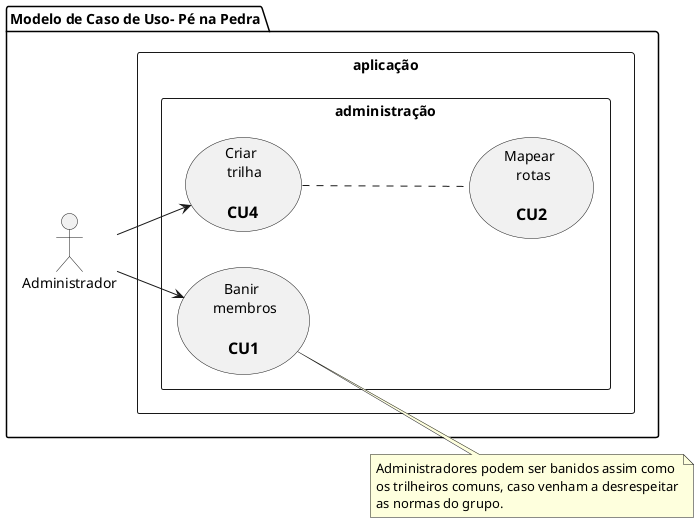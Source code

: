 @startuml pe_na_pedra_usecase_2
  left to right direction
  
  package "Modelo de Caso de Uso- Pé na Pedra" {
    
    :Administrador: as adm
    
    rectangle aplicação {
      rectangle administração {
        usecase uc1 as "Banir \n membros\n 
          == CU1"
        usecase uc2 as "Mapear \n rotas\n 
          == CU2"
        usecase uc4 as "Criar \n trilha\n 
          == CU4"
      }
    }
  } 

  note right of uc1
    Administradores podem ser banidos assim como
    os trilheiros comuns, caso venham a desrespeitar
    as normas do grupo.
  end note

  adm --> uc1
  uc4 .. uc2
  adm --> uc4
@enduml
